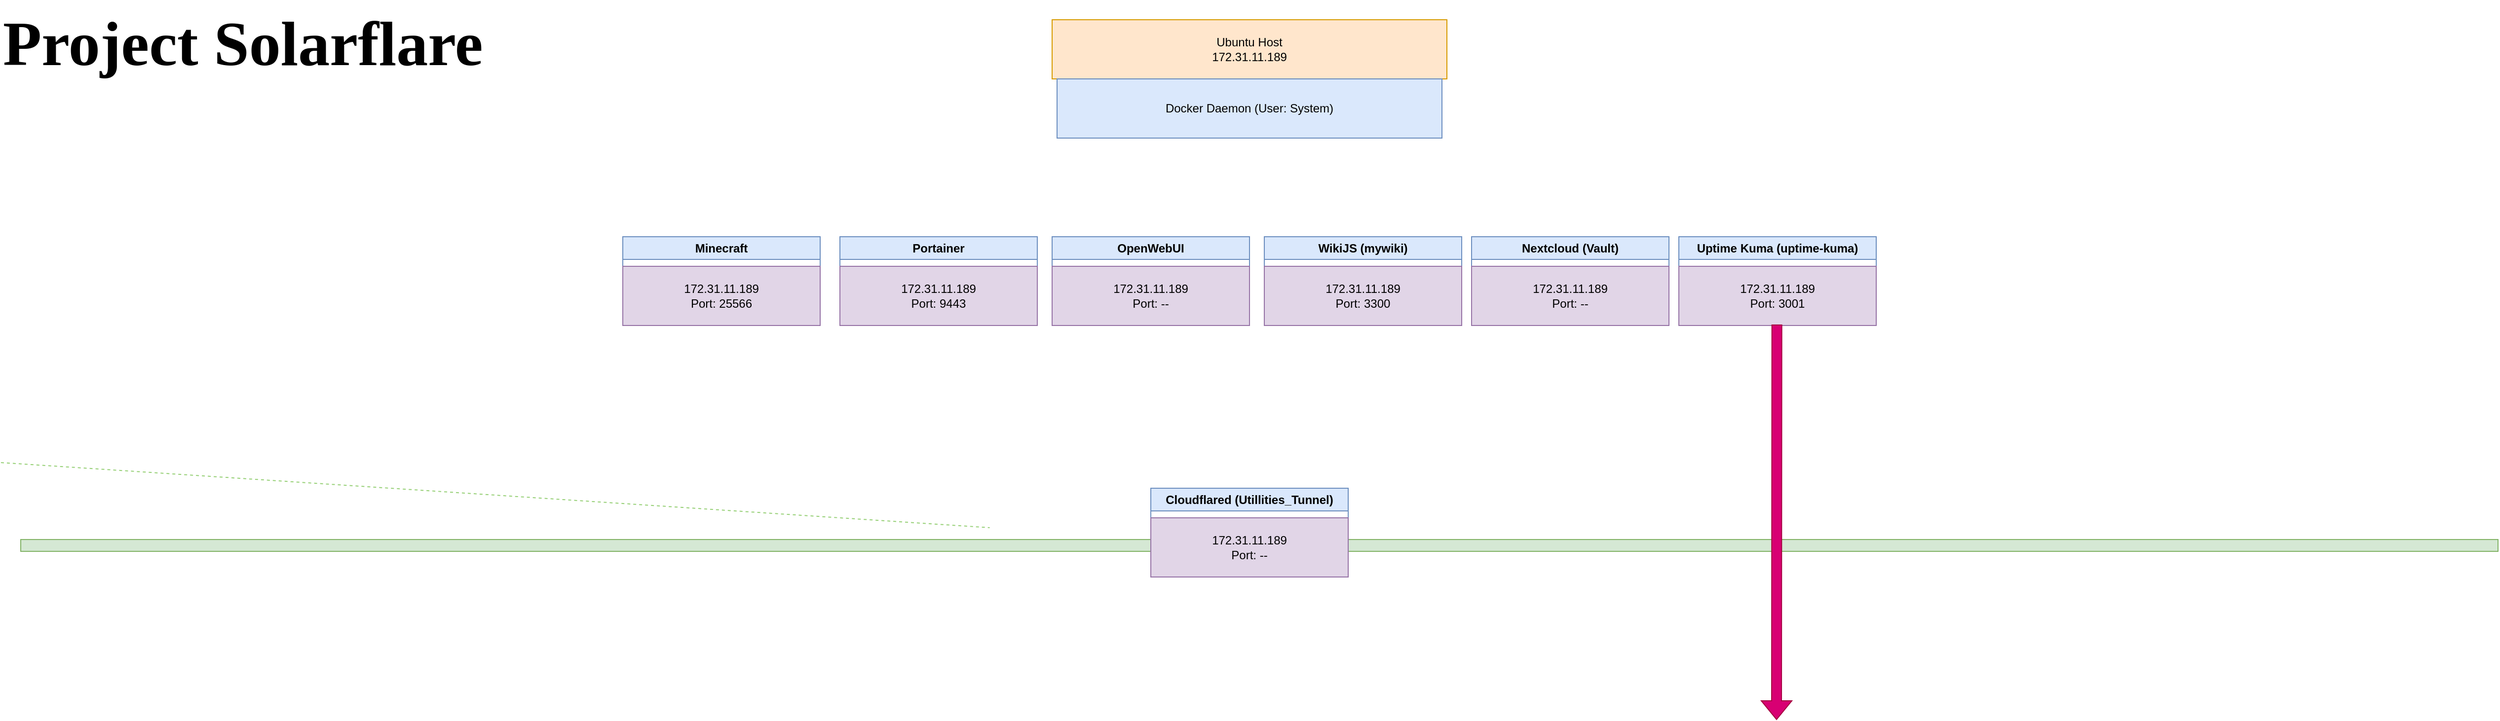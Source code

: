 <mxfile version="24.7.16">
  <diagram name="Page-1" id="Wzko_Iv3cd9_h4mMymX6">
    <mxGraphModel dx="2250" dy="744" grid="1" gridSize="10" guides="1" tooltips="1" connect="1" arrows="1" fold="1" page="1" pageScale="1" pageWidth="850" pageHeight="1100" background="#ffffff" math="0" shadow="0">
      <root>
        <mxCell id="0" />
        <mxCell id="1" parent="0" />
        <mxCell id="4aFXp0Dt-I-UFv1_p3GV-39" value="" style="rounded=0;whiteSpace=wrap;html=1;fillColor=#d5e8d4;strokeColor=#82b366;" vertex="1" parent="1">
          <mxGeometry x="-820" y="557" width="2510" height="12" as="geometry" />
        </mxCell>
        <mxCell id="4aFXp0Dt-I-UFv1_p3GV-2" value="&lt;div&gt;Ubuntu Host&lt;/div&gt;&lt;div&gt;172.31.11.189&lt;br&gt;&lt;/div&gt;" style="rounded=0;whiteSpace=wrap;html=1;fillColor=#ffe6cc;strokeColor=#d79b00;" vertex="1" parent="1">
          <mxGeometry x="225" y="30" width="400" height="60" as="geometry" />
        </mxCell>
        <mxCell id="4aFXp0Dt-I-UFv1_p3GV-4" value="Docker Daemon (User: System)" style="rounded=0;whiteSpace=wrap;html=1;fillColor=#dae8fc;strokeColor=#6c8ebf;" vertex="1" parent="1">
          <mxGeometry x="230" y="90" width="390" height="60" as="geometry" />
        </mxCell>
        <mxCell id="4aFXp0Dt-I-UFv1_p3GV-7" value="Portainer" style="swimlane;whiteSpace=wrap;html=1;fillColor=#dae8fc;strokeColor=#6c8ebf;" vertex="1" parent="1">
          <mxGeometry x="10" y="250" width="200" height="90" as="geometry">
            <mxRectangle x="25" y="190" width="90" height="30" as="alternateBounds" />
          </mxGeometry>
        </mxCell>
        <mxCell id="4aFXp0Dt-I-UFv1_p3GV-9" value="&lt;div&gt;172.31.11.189&lt;/div&gt;&lt;div&gt;Port: 9443&lt;br&gt;&lt;/div&gt;" style="rounded=0;whiteSpace=wrap;html=1;fillColor=#e1d5e7;strokeColor=#9673a6;" vertex="1" parent="4aFXp0Dt-I-UFv1_p3GV-7">
          <mxGeometry y="30" width="200" height="60" as="geometry" />
        </mxCell>
        <mxCell id="4aFXp0Dt-I-UFv1_p3GV-12" value="Nextcloud (Vault)" style="swimlane;whiteSpace=wrap;html=1;fillColor=#dae8fc;strokeColor=#6c8ebf;" vertex="1" parent="1">
          <mxGeometry x="650" y="250" width="200" height="90" as="geometry">
            <mxRectangle x="25" y="190" width="90" height="30" as="alternateBounds" />
          </mxGeometry>
        </mxCell>
        <mxCell id="4aFXp0Dt-I-UFv1_p3GV-13" value="&lt;div&gt;172.31.11.189&lt;/div&gt;&lt;div&gt;Port: --&lt;br&gt;&lt;/div&gt;" style="rounded=0;whiteSpace=wrap;html=1;fillColor=#e1d5e7;strokeColor=#9673a6;" vertex="1" parent="4aFXp0Dt-I-UFv1_p3GV-12">
          <mxGeometry y="30" width="200" height="60" as="geometry" />
        </mxCell>
        <mxCell id="4aFXp0Dt-I-UFv1_p3GV-14" value="Minecraft" style="swimlane;whiteSpace=wrap;html=1;fillColor=#dae8fc;strokeColor=#6c8ebf;" vertex="1" parent="1">
          <mxGeometry x="-210" y="250" width="200" height="90" as="geometry">
            <mxRectangle x="25" y="190" width="90" height="30" as="alternateBounds" />
          </mxGeometry>
        </mxCell>
        <mxCell id="4aFXp0Dt-I-UFv1_p3GV-15" value="&lt;div&gt;172.31.11.189&lt;/div&gt;&lt;div&gt;Port: 25566&lt;br&gt;&lt;/div&gt;" style="rounded=0;whiteSpace=wrap;html=1;fillColor=#e1d5e7;strokeColor=#9673a6;" vertex="1" parent="4aFXp0Dt-I-UFv1_p3GV-14">
          <mxGeometry y="30" width="200" height="60" as="geometry" />
        </mxCell>
        <mxCell id="4aFXp0Dt-I-UFv1_p3GV-16" value="OpenWebUI" style="swimlane;whiteSpace=wrap;html=1;fillColor=#dae8fc;strokeColor=#6c8ebf;" vertex="1" parent="1">
          <mxGeometry x="225" y="250" width="200" height="90" as="geometry">
            <mxRectangle x="25" y="190" width="90" height="30" as="alternateBounds" />
          </mxGeometry>
        </mxCell>
        <mxCell id="4aFXp0Dt-I-UFv1_p3GV-17" value="&lt;div&gt;172.31.11.189&lt;/div&gt;&lt;div&gt;Port: --&lt;br&gt;&lt;/div&gt;" style="rounded=0;whiteSpace=wrap;html=1;fillColor=#e1d5e7;strokeColor=#9673a6;" vertex="1" parent="4aFXp0Dt-I-UFv1_p3GV-16">
          <mxGeometry y="30" width="200" height="60" as="geometry" />
        </mxCell>
        <mxCell id="4aFXp0Dt-I-UFv1_p3GV-18" value="WikiJS (mywiki)" style="swimlane;whiteSpace=wrap;html=1;fillColor=#dae8fc;strokeColor=#6c8ebf;" vertex="1" parent="1">
          <mxGeometry x="440" y="250" width="200" height="90" as="geometry">
            <mxRectangle x="25" y="190" width="90" height="30" as="alternateBounds" />
          </mxGeometry>
        </mxCell>
        <mxCell id="4aFXp0Dt-I-UFv1_p3GV-19" value="&lt;div&gt;172.31.11.189&lt;/div&gt;&lt;div&gt;Port: 3300&lt;br&gt;&lt;/div&gt;" style="rounded=0;whiteSpace=wrap;html=1;fillColor=#e1d5e7;strokeColor=#9673a6;" vertex="1" parent="4aFXp0Dt-I-UFv1_p3GV-18">
          <mxGeometry y="30" width="200" height="60" as="geometry" />
        </mxCell>
        <mxCell id="4aFXp0Dt-I-UFv1_p3GV-20" value="Cloudflared (Utillities_Tunnel)" style="swimlane;whiteSpace=wrap;html=1;fillColor=#dae8fc;strokeColor=#6c8ebf;" vertex="1" parent="1">
          <mxGeometry x="325" y="505" width="200" height="90" as="geometry">
            <mxRectangle x="25" y="190" width="90" height="30" as="alternateBounds" />
          </mxGeometry>
        </mxCell>
        <mxCell id="4aFXp0Dt-I-UFv1_p3GV-21" value="&lt;div&gt;172.31.11.189&lt;/div&gt;&lt;div&gt;Port: --&lt;br&gt;&lt;/div&gt;" style="rounded=0;whiteSpace=wrap;html=1;fillColor=#e1d5e7;strokeColor=#9673a6;" vertex="1" parent="4aFXp0Dt-I-UFv1_p3GV-20">
          <mxGeometry y="30" width="200" height="60" as="geometry" />
        </mxCell>
        <mxCell id="4aFXp0Dt-I-UFv1_p3GV-23" value="Uptime Kuma (uptime-kuma)" style="swimlane;whiteSpace=wrap;html=1;fillColor=#dae8fc;strokeColor=#6c8ebf;" vertex="1" parent="1">
          <mxGeometry x="860" y="250" width="200" height="90" as="geometry">
            <mxRectangle x="25" y="190" width="90" height="30" as="alternateBounds" />
          </mxGeometry>
        </mxCell>
        <mxCell id="4aFXp0Dt-I-UFv1_p3GV-24" value="&lt;div&gt;172.31.11.189&lt;/div&gt;&lt;div&gt;Port: 3001&lt;br&gt;&lt;/div&gt;" style="rounded=0;whiteSpace=wrap;html=1;fillColor=#e1d5e7;strokeColor=#9673a6;" vertex="1" parent="4aFXp0Dt-I-UFv1_p3GV-23">
          <mxGeometry y="30" width="200" height="60" as="geometry" />
        </mxCell>
        <mxCell id="4aFXp0Dt-I-UFv1_p3GV-36" value="&lt;font face=&quot;JetBrains Mono&quot; data-font-src=&quot;https://fonts.googleapis.com/css?family=JetBrains+Mono&quot; style=&quot;font-size: 64px;&quot;&gt;Project Solarflare&lt;br&gt;&lt;/font&gt;" style="text;html=1;whiteSpace=wrap;overflow=hidden;rounded=0;fontStyle=1" vertex="1" parent="1">
          <mxGeometry x="-840" y="10" width="700" height="80" as="geometry" />
        </mxCell>
        <mxCell id="4aFXp0Dt-I-UFv1_p3GV-40" value="" style="endArrow=none;dashed=1;html=1;rounded=0;strokeColor=#97D077;fontSize=12;labelBorderColor=none;endSize=7;targetPerimeterSpacing=12;sourcePerimeterSpacing=50;" edge="1" parent="1" target="4aFXp0Dt-I-UFv1_p3GV-39">
          <mxGeometry width="50" height="50" relative="1" as="geometry">
            <mxPoint x="-839.999" y="479" as="sourcePoint" />
            <mxPoint x="1630" y="480" as="targetPoint" />
            <Array as="points" />
          </mxGeometry>
        </mxCell>
        <mxCell id="4aFXp0Dt-I-UFv1_p3GV-41" value="" style="shape=flexArrow;endArrow=classic;html=1;rounded=0;fillColor=#d80073;strokeColor=#A50040;" edge="1" parent="1">
          <mxGeometry width="50" height="50" relative="1" as="geometry">
            <mxPoint x="959.33" y="339" as="sourcePoint" />
            <mxPoint x="959" y="740" as="targetPoint" />
          </mxGeometry>
        </mxCell>
      </root>
    </mxGraphModel>
  </diagram>
</mxfile>
